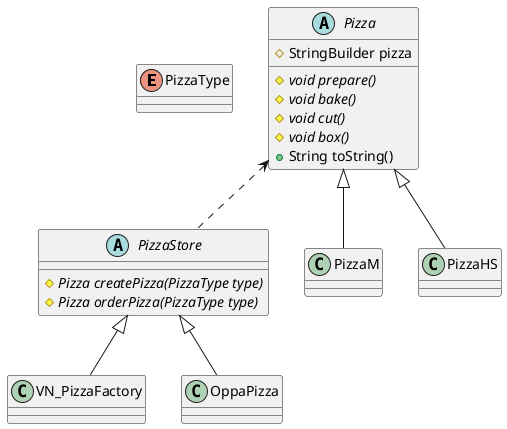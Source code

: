 @startuml
'https://plantuml.com/class-diagram

enum PizzaType
abstract class Pizza{
#StringBuilder pizza
#{abstract}void prepare()
#{abstract}void bake()
#{abstract}void cut()
#{abstract}void box()
+String toString()
}
abstract class PizzaStore{
#{abstract} Pizza createPizza(PizzaType type)
#{abstract} Pizza orderPizza(PizzaType type)
}
PizzaStore <|-- VN_PizzaFactory
PizzaStore <|-- OppaPizza
Pizza <|-- PizzaM
Pizza <|-- PizzaHS
Pizza <.. PizzaStore

@enduml
